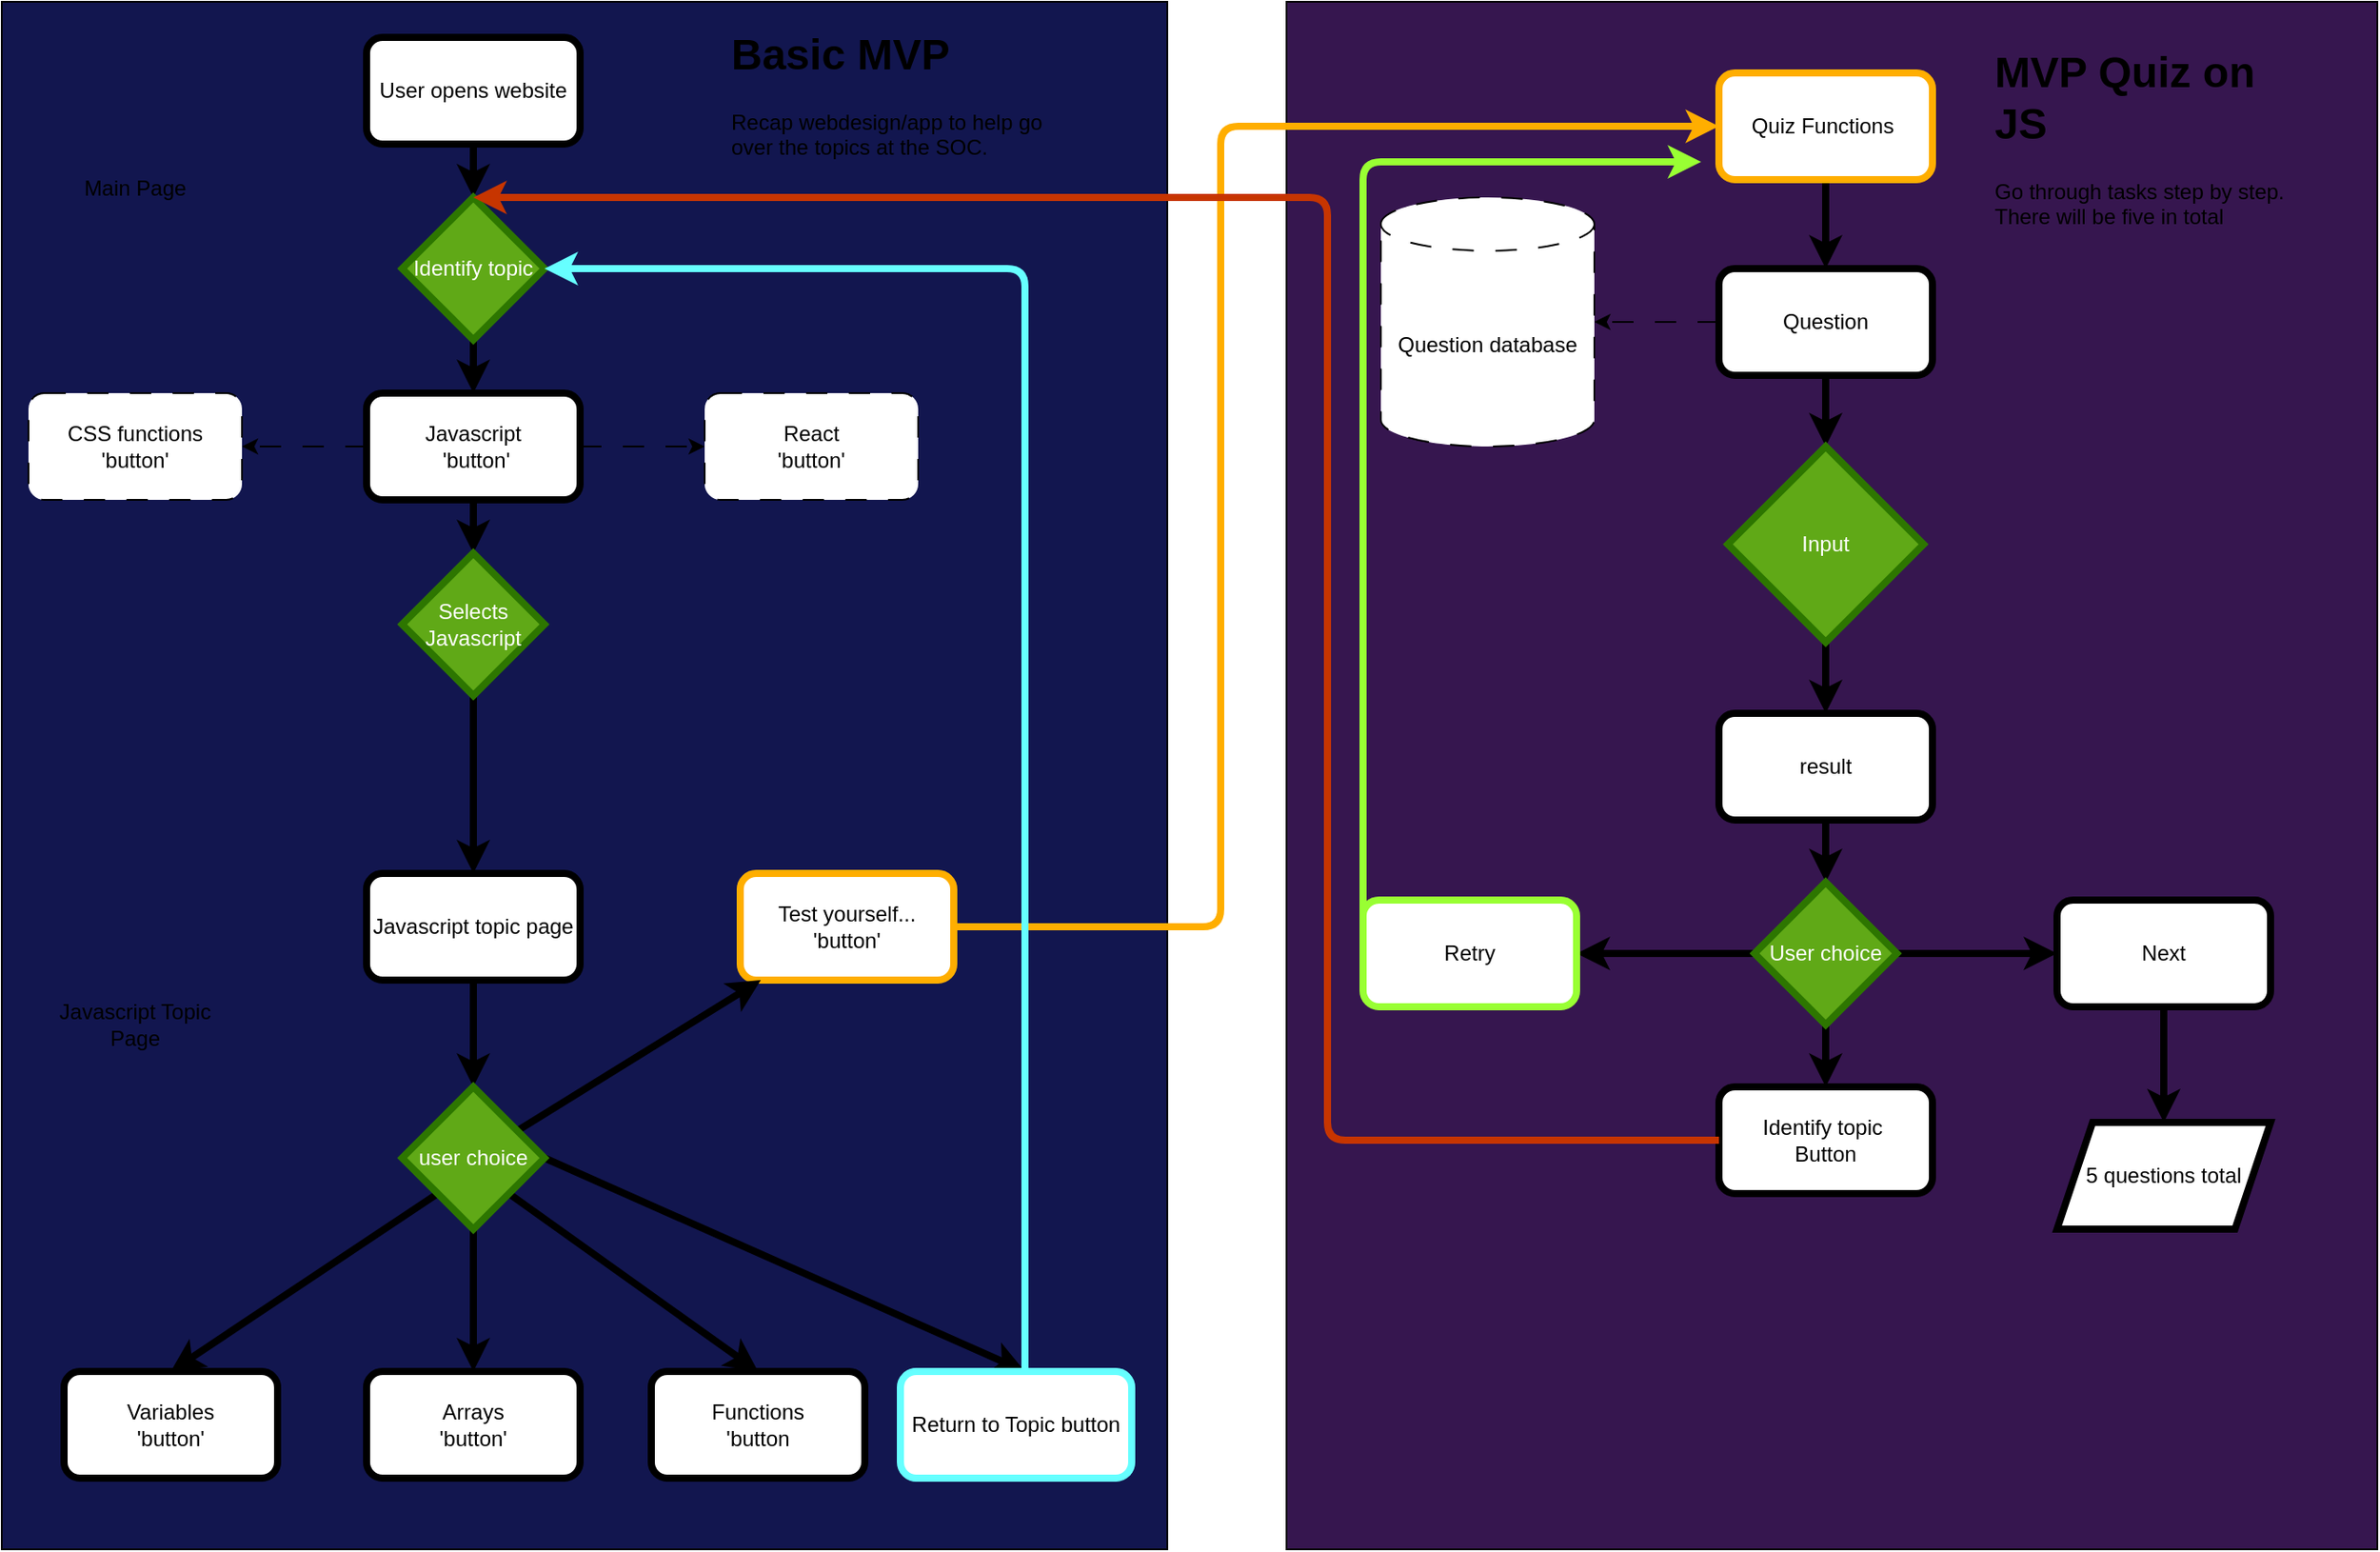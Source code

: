 <mxfile>
    <diagram id="cADXHsG_HM9WdhetI6YW" name="Page-1">
        <mxGraphModel dx="779" dy="545" grid="1" gridSize="10" guides="1" tooltips="1" connect="1" arrows="1" fold="1" page="1" pageScale="1" pageWidth="827" pageHeight="1169" math="0" shadow="0">
            <root>
                <mxCell id="0"/>
                <mxCell id="1" parent="0"/>
                <mxCell id="20" value="" style="rounded=0;whiteSpace=wrap;html=1;shadow=0;fillColor=#36164F;movable=0;resizable=0;rotatable=0;deletable=0;editable=0;connectable=0;" parent="1" vertex="1">
                    <mxGeometry x="827" y="30" width="613" height="870" as="geometry"/>
                </mxCell>
                <mxCell id="19" value="" style="rounded=0;whiteSpace=wrap;html=1;shadow=0;fillColor=#12164F;movable=0;resizable=0;rotatable=0;deletable=0;editable=0;connectable=0;" parent="1" vertex="1">
                    <mxGeometry x="105" y="30" width="655" height="870" as="geometry"/>
                </mxCell>
                <mxCell id="8" value="" style="edgeStyle=none;html=1;strokeWidth=4;" parent="1" source="2" target="4" edge="1">
                    <mxGeometry relative="1" as="geometry"/>
                </mxCell>
                <mxCell id="2" value="User opens website" style="rounded=1;whiteSpace=wrap;html=1;strokeWidth=4;" parent="1" vertex="1">
                    <mxGeometry x="310" y="50" width="120" height="60" as="geometry"/>
                </mxCell>
                <mxCell id="9" value="" style="edgeStyle=none;html=1;strokeWidth=4;" parent="1" source="4" target="6" edge="1">
                    <mxGeometry relative="1" as="geometry"/>
                </mxCell>
                <mxCell id="4" value="Identify topic" style="rhombus;whiteSpace=wrap;html=1;fillColor=#60a917;fontColor=#ffffff;strokeColor=#2D7600;strokeWidth=4;" parent="1" vertex="1">
                    <mxGeometry x="330" y="140" width="80" height="80" as="geometry"/>
                </mxCell>
                <mxCell id="5" value="CSS functions&lt;br&gt;'button'" style="rounded=1;whiteSpace=wrap;html=1;shadow=0;dashed=1;dashPattern=12 12;strokeWidth=1;" parent="1" vertex="1">
                    <mxGeometry x="120" y="250" width="120" height="60" as="geometry"/>
                </mxCell>
                <mxCell id="11" value="" style="edgeStyle=none;html=1;strokeWidth=4;" parent="1" source="6" target="10" edge="1">
                    <mxGeometry relative="1" as="geometry"/>
                </mxCell>
                <mxCell id="55" value="" style="edgeStyle=none;html=1;dashed=1;dashPattern=12 12;strokeWidth=1;" parent="1" source="6" target="7" edge="1">
                    <mxGeometry relative="1" as="geometry"/>
                </mxCell>
                <mxCell id="56" value="" style="edgeStyle=none;html=1;dashed=1;dashPattern=12 12;strokeWidth=1;" parent="1" source="6" target="5" edge="1">
                    <mxGeometry relative="1" as="geometry"/>
                </mxCell>
                <mxCell id="6" value="Javascript&lt;br&gt;&amp;nbsp;'button'" style="rounded=1;whiteSpace=wrap;html=1;strokeWidth=4;" parent="1" vertex="1">
                    <mxGeometry x="310" y="250" width="120" height="60" as="geometry"/>
                </mxCell>
                <mxCell id="7" value="React&lt;br&gt;'button'" style="rounded=1;whiteSpace=wrap;html=1;dashed=1;dashPattern=12 12;strokeWidth=1;" parent="1" vertex="1">
                    <mxGeometry x="500" y="250" width="120" height="60" as="geometry"/>
                </mxCell>
                <mxCell id="13" value="" style="edgeStyle=none;html=1;strokeWidth=4;" parent="1" source="10" target="12" edge="1">
                    <mxGeometry relative="1" as="geometry"/>
                </mxCell>
                <mxCell id="10" value="Selects Javascript" style="rhombus;whiteSpace=wrap;html=1;fillColor=#60a917;fontColor=#ffffff;strokeColor=#2D7600;strokeWidth=4;" parent="1" vertex="1">
                    <mxGeometry x="330" y="340" width="80" height="80" as="geometry"/>
                </mxCell>
                <mxCell id="22" value="" style="edgeStyle=none;html=1;strokeWidth=4;" parent="1" source="12" target="21" edge="1">
                    <mxGeometry relative="1" as="geometry"/>
                </mxCell>
                <mxCell id="12" value="Javascript topic page" style="rounded=1;whiteSpace=wrap;html=1;shadow=0;strokeWidth=4;" parent="1" vertex="1">
                    <mxGeometry x="310" y="520" width="120" height="60" as="geometry"/>
                </mxCell>
                <mxCell id="45" style="edgeStyle=none;html=1;exitX=1;exitY=0.5;exitDx=0;exitDy=0;fillColor=#ffcd28;strokeColor=#FFAE00;strokeWidth=4;gradientColor=#ffa500;" parent="1" source="17" target="44" edge="1">
                    <mxGeometry relative="1" as="geometry">
                        <mxPoint x="800" y="90" as="targetPoint"/>
                        <Array as="points">
                            <mxPoint x="790" y="550"/>
                            <mxPoint x="790" y="100"/>
                        </Array>
                    </mxGeometry>
                </mxCell>
                <mxCell id="17" value="Test yourself...&lt;br&gt;'button'" style="rounded=1;whiteSpace=wrap;html=1;shadow=0;strokeWidth=4;strokeColor=#ffae00;" parent="1" vertex="1">
                    <mxGeometry x="520" y="520" width="120" height="60" as="geometry"/>
                </mxCell>
                <mxCell id="23" value="" style="edgeStyle=none;html=1;strokeWidth=4;" parent="1" source="21" target="17" edge="1">
                    <mxGeometry relative="1" as="geometry"/>
                </mxCell>
                <mxCell id="34" value="" style="edgeStyle=none;html=1;strokeWidth=4;" parent="1" source="21" target="32" edge="1">
                    <mxGeometry relative="1" as="geometry"/>
                </mxCell>
                <mxCell id="36" style="edgeStyle=none;html=1;exitX=0;exitY=1;exitDx=0;exitDy=0;entryX=0.5;entryY=0;entryDx=0;entryDy=0;strokeWidth=4;" parent="1" source="21" target="31" edge="1">
                    <mxGeometry relative="1" as="geometry"/>
                </mxCell>
                <mxCell id="37" style="edgeStyle=none;html=1;exitX=1;exitY=1;exitDx=0;exitDy=0;entryX=0.5;entryY=0;entryDx=0;entryDy=0;strokeWidth=4;" parent="1" source="21" target="33" edge="1">
                    <mxGeometry relative="1" as="geometry"/>
                </mxCell>
                <mxCell id="73" style="edgeStyle=none;html=1;strokeWidth=4;exitX=1;exitY=0.5;exitDx=0;exitDy=0;" parent="1" source="21" edge="1">
                    <mxGeometry relative="1" as="geometry">
                        <mxPoint x="680" y="800.0" as="targetPoint"/>
                    </mxGeometry>
                </mxCell>
                <mxCell id="21" value="user choice" style="rhombus;whiteSpace=wrap;html=1;shadow=0;fillColor=#60a917;fontColor=#ffffff;strokeColor=#2D7600;strokeWidth=4;" parent="1" vertex="1">
                    <mxGeometry x="330" y="640" width="80" height="80" as="geometry"/>
                </mxCell>
                <mxCell id="28" value="Main Page" style="text;html=1;strokeColor=none;fillColor=none;align=center;verticalAlign=middle;whiteSpace=wrap;rounded=0;shadow=0;strokeWidth=4;" parent="1" vertex="1">
                    <mxGeometry x="150" y="120" width="60" height="30" as="geometry"/>
                </mxCell>
                <mxCell id="30" value="Javascript Topic Page" style="text;html=1;strokeColor=none;fillColor=none;align=center;verticalAlign=middle;whiteSpace=wrap;rounded=0;shadow=0;strokeWidth=4;" parent="1" vertex="1">
                    <mxGeometry x="130" y="580" width="100" height="50" as="geometry"/>
                </mxCell>
                <mxCell id="31" value="Variables&lt;br&gt;'button'" style="rounded=1;whiteSpace=wrap;html=1;shadow=0;strokeWidth=4;" parent="1" vertex="1">
                    <mxGeometry x="140" y="800" width="120" height="60" as="geometry"/>
                </mxCell>
                <mxCell id="32" value="Arrays&lt;br&gt;'button'" style="rounded=1;whiteSpace=wrap;html=1;shadow=0;strokeWidth=4;" parent="1" vertex="1">
                    <mxGeometry x="310" y="800" width="120" height="60" as="geometry"/>
                </mxCell>
                <mxCell id="33" value="Functions&lt;br&gt;'button" style="rounded=1;whiteSpace=wrap;html=1;shadow=0;strokeWidth=4;" parent="1" vertex="1">
                    <mxGeometry x="470" y="800" width="120" height="60" as="geometry"/>
                </mxCell>
                <mxCell id="38" value="Return to Topic button" style="rounded=1;whiteSpace=wrap;html=1;shadow=0;strokeWidth=4;strokeColor=#66FFFF;" parent="1" vertex="1">
                    <mxGeometry x="610" y="800" width="130" height="60" as="geometry"/>
                </mxCell>
                <mxCell id="42" value="" style="endArrow=none;html=1;strokeWidth=4;fillColor=#1ba1e2;strokeColor=#66FFFF;" parent="1" edge="1">
                    <mxGeometry width="50" height="50" relative="1" as="geometry">
                        <mxPoint x="440" y="180" as="sourcePoint"/>
                        <mxPoint x="680" y="800" as="targetPoint"/>
                        <Array as="points">
                            <mxPoint x="680" y="180"/>
                            <mxPoint x="680" y="640"/>
                        </Array>
                    </mxGeometry>
                </mxCell>
                <mxCell id="52" value="" style="edgeStyle=none;html=1;strokeWidth=4;exitX=0.5;exitY=1;exitDx=0;exitDy=0;" parent="1" source="44" target="48" edge="1">
                    <mxGeometry relative="1" as="geometry">
                        <mxPoint x="1130" y="170" as="sourcePoint"/>
                    </mxGeometry>
                </mxCell>
                <mxCell id="44" value="Quiz Functions&amp;nbsp;" style="rounded=1;whiteSpace=wrap;html=1;strokeWidth=4;strokeColor=#FFAE00;" parent="1" vertex="1">
                    <mxGeometry x="1070" y="70" width="120" height="60" as="geometry"/>
                </mxCell>
                <mxCell id="46" value="&lt;h1&gt;Basic MVP&lt;/h1&gt;&lt;p&gt;Recap webdesign/app to help go over the topics at the SOC.&lt;/p&gt;" style="text;html=1;strokeColor=none;fillColor=none;spacing=5;spacingTop=-20;whiteSpace=wrap;overflow=hidden;rounded=0;strokeWidth=4;" parent="1" vertex="1">
                    <mxGeometry x="510" y="40" width="190" height="120" as="geometry"/>
                </mxCell>
                <mxCell id="47" value="&lt;h1&gt;MVP Quiz on JS&lt;/h1&gt;&lt;p&gt;Go through tasks step by step. There will be five in total&lt;/p&gt;&lt;p&gt;&lt;br&gt;&lt;/p&gt;" style="text;html=1;strokeColor=none;fillColor=none;spacing=5;spacingTop=-20;whiteSpace=wrap;overflow=hidden;rounded=0;strokeWidth=4;" parent="1" vertex="1">
                    <mxGeometry x="1220" y="50" width="190" height="120" as="geometry"/>
                </mxCell>
                <mxCell id="53" value="" style="edgeStyle=none;html=1;strokeWidth=4;entryX=0.5;entryY=0;entryDx=0;entryDy=0;" parent="1" source="48" target="62" edge="1">
                    <mxGeometry relative="1" as="geometry">
                        <mxPoint x="1130" y="290" as="targetPoint"/>
                    </mxGeometry>
                </mxCell>
                <mxCell id="58" value="" style="edgeStyle=none;html=1;dashed=1;dashPattern=12 12;strokeWidth=1;" parent="1" source="48" target="57" edge="1">
                    <mxGeometry relative="1" as="geometry"/>
                </mxCell>
                <mxCell id="48" value="Question" style="rounded=1;whiteSpace=wrap;html=1;strokeWidth=4;" parent="1" vertex="1">
                    <mxGeometry x="1070" y="180" width="120" height="60" as="geometry"/>
                </mxCell>
                <mxCell id="63" value="" style="edgeStyle=none;html=1;strokeWidth=4;" parent="1" source="49" target="59" edge="1">
                    <mxGeometry relative="1" as="geometry"/>
                </mxCell>
                <mxCell id="49" value="result" style="rounded=1;whiteSpace=wrap;html=1;strokeWidth=4;" parent="1" vertex="1">
                    <mxGeometry x="1070" y="430" width="120" height="60" as="geometry"/>
                </mxCell>
                <mxCell id="54" value="" style="edgeStyle=none;html=1;exitX=0.5;exitY=1;exitDx=0;exitDy=0;strokeWidth=4;" parent="1" source="62" target="49" edge="1">
                    <mxGeometry relative="1" as="geometry">
                        <mxPoint x="1130" y="410" as="sourcePoint"/>
                    </mxGeometry>
                </mxCell>
                <mxCell id="57" value="Question database" style="shape=cylinder3;whiteSpace=wrap;html=1;boundedLbl=1;backgroundOutline=1;size=15;dashed=1;dashPattern=12 12;strokeWidth=1;" parent="1" vertex="1">
                    <mxGeometry x="880" y="140" width="120" height="140" as="geometry"/>
                </mxCell>
                <mxCell id="64" value="" style="edgeStyle=none;html=1;strokeWidth=4;" parent="1" source="59" target="60" edge="1">
                    <mxGeometry relative="1" as="geometry"/>
                </mxCell>
                <mxCell id="65" value="" style="edgeStyle=none;html=1;strokeWidth=4;" parent="1" source="59" target="61" edge="1">
                    <mxGeometry relative="1" as="geometry"/>
                </mxCell>
                <mxCell id="69" value="" style="edgeStyle=none;html=1;strokeWidth=4;" parent="1" source="59" target="68" edge="1">
                    <mxGeometry relative="1" as="geometry"/>
                </mxCell>
                <mxCell id="59" value="User choice" style="rhombus;whiteSpace=wrap;html=1;fillColor=#60a917;fontColor=#ffffff;strokeColor=#2D7600;strokeWidth=4;" parent="1" vertex="1">
                    <mxGeometry x="1090" y="525" width="80" height="80" as="geometry"/>
                </mxCell>
                <mxCell id="76" style="edgeStyle=none;html=1;exitX=0;exitY=0.5;exitDx=0;exitDy=0;strokeWidth=4;fillColor=#008a00;strokeColor=#99FF33;" parent="1" source="60" edge="1">
                    <mxGeometry relative="1" as="geometry">
                        <mxPoint x="1060" y="120" as="targetPoint"/>
                        <Array as="points">
                            <mxPoint x="870" y="120"/>
                        </Array>
                    </mxGeometry>
                </mxCell>
                <mxCell id="60" value="Retry" style="rounded=1;whiteSpace=wrap;html=1;strokeWidth=4;strokeColor=#99FF33;" parent="1" vertex="1">
                    <mxGeometry x="870" y="535" width="120" height="60" as="geometry"/>
                </mxCell>
                <mxCell id="67" style="edgeStyle=none;html=1;exitX=0.5;exitY=1;exitDx=0;exitDy=0;entryX=0.5;entryY=0;entryDx=0;entryDy=0;strokeWidth=4;" parent="1" source="61" target="66" edge="1">
                    <mxGeometry relative="1" as="geometry"/>
                </mxCell>
                <mxCell id="61" value="Next" style="rounded=1;whiteSpace=wrap;html=1;strokeWidth=4;" parent="1" vertex="1">
                    <mxGeometry x="1260" y="535" width="120" height="60" as="geometry"/>
                </mxCell>
                <mxCell id="62" value="Input" style="rhombus;whiteSpace=wrap;html=1;fillColor=#60a917;fontColor=#ffffff;strokeColor=#2D7600;strokeWidth=4;" parent="1" vertex="1">
                    <mxGeometry x="1075" y="280" width="110" height="110" as="geometry"/>
                </mxCell>
                <mxCell id="66" value="5 questions total" style="shape=parallelogram;perimeter=parallelogramPerimeter;whiteSpace=wrap;html=1;fixedSize=1;strokeWidth=4;" parent="1" vertex="1">
                    <mxGeometry x="1260" y="660" width="120" height="60" as="geometry"/>
                </mxCell>
                <mxCell id="68" value="Identify topic&amp;nbsp;&lt;br&gt;Button" style="rounded=1;whiteSpace=wrap;html=1;strokeWidth=4;" parent="1" vertex="1">
                    <mxGeometry x="1070" y="640" width="120" height="60" as="geometry"/>
                </mxCell>
                <mxCell id="72" value="" style="endArrow=classic;html=1;entryX=0.5;entryY=0;entryDx=0;entryDy=0;fillColor=#fa6800;strokeColor=#C73500;exitX=0;exitY=0.5;exitDx=0;exitDy=0;strokeWidth=4;" parent="1" source="68" target="4" edge="1">
                    <mxGeometry width="50" height="50" relative="1" as="geometry">
                        <mxPoint x="840" y="810" as="sourcePoint"/>
                        <mxPoint x="900" y="480" as="targetPoint"/>
                        <Array as="points">
                            <mxPoint x="850" y="670"/>
                            <mxPoint x="850" y="140"/>
                        </Array>
                    </mxGeometry>
                </mxCell>
                <mxCell id="74" value="" style="endArrow=classic;html=1;strokeWidth=4;entryX=1;entryY=0.5;entryDx=0;entryDy=0;fillColor=#1ba1e2;strokeColor=#66FFFF;" parent="1" target="4" edge="1">
                    <mxGeometry width="50" height="50" relative="1" as="geometry">
                        <mxPoint x="440" y="180" as="sourcePoint"/>
                        <mxPoint x="900" y="480" as="targetPoint"/>
                    </mxGeometry>
                </mxCell>
            </root>
        </mxGraphModel>
    </diagram>
</mxfile>
